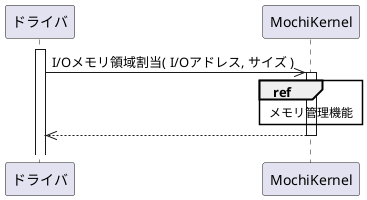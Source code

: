 @startuml

participant "ドライバ"    as drv
participant "MochiKernel" as kernel

activate drv

drv ->> kernel: I/Oメモリ領域割当( I/Oアドレス, サイズ )
activate kernel

ref over kernel
    メモリ管理機能
end ref

drv <<-- kernel:
deactivate kernel

||10||

@enduml
